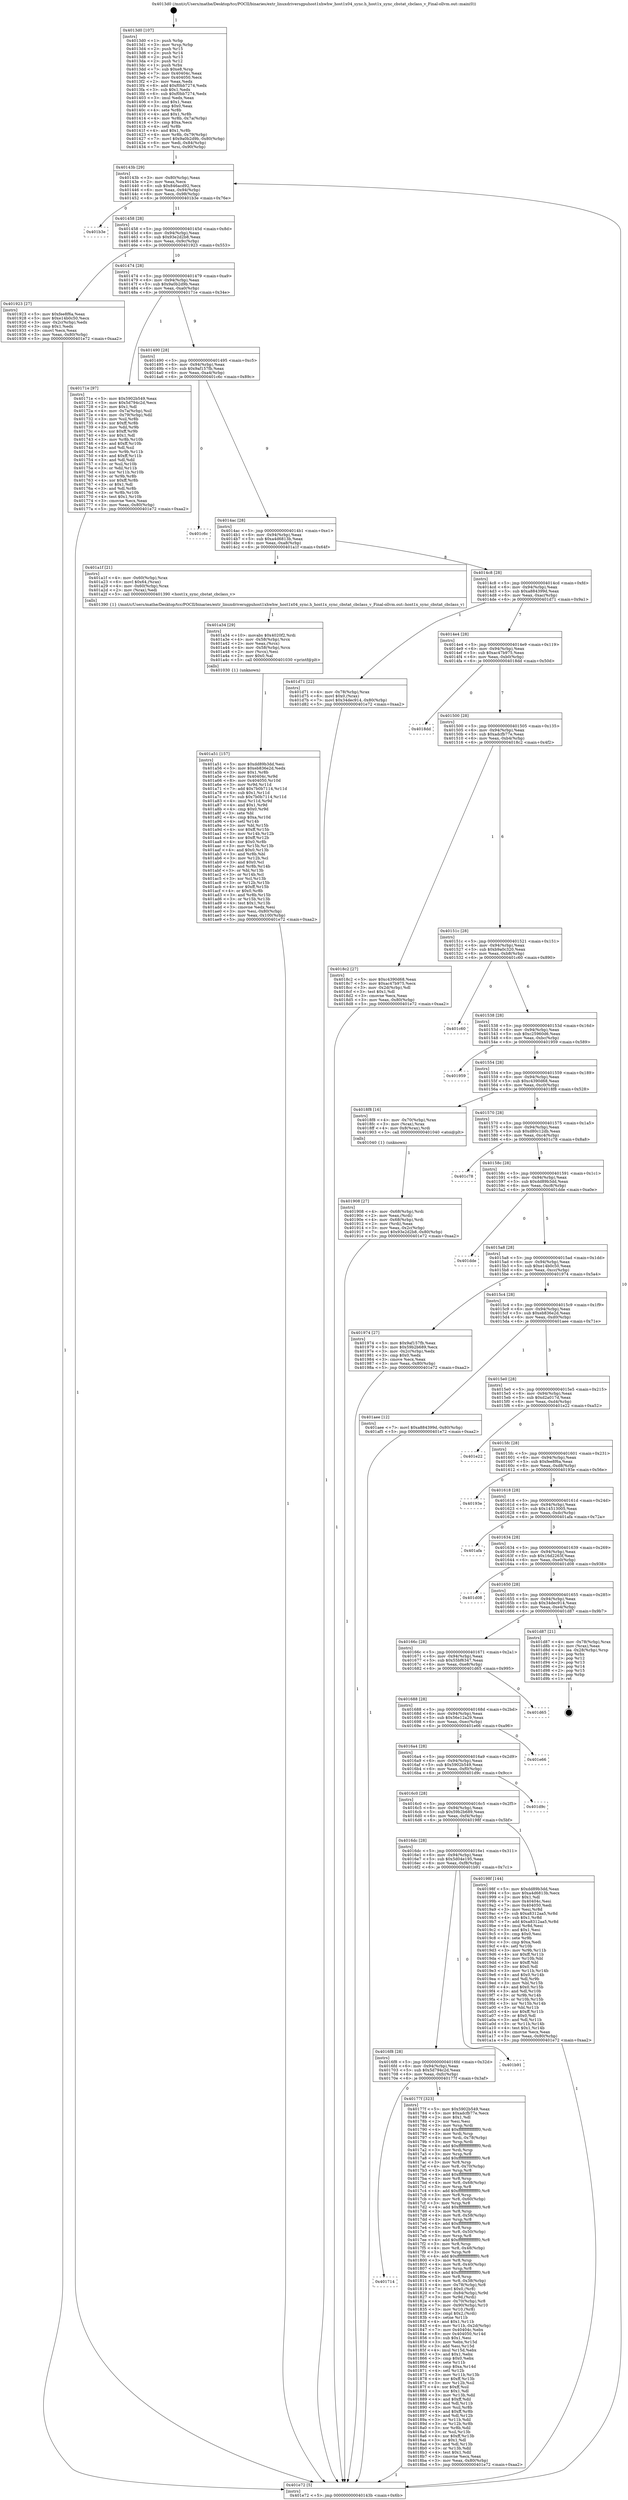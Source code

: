 digraph "0x4013d0" {
  label = "0x4013d0 (/mnt/c/Users/mathe/Desktop/tcc/POCII/binaries/extr_linuxdriversgpuhost1xhwhw_host1x04_sync.h_host1x_sync_cbstat_cbclass_v_Final-ollvm.out::main(0))"
  labelloc = "t"
  node[shape=record]

  Entry [label="",width=0.3,height=0.3,shape=circle,fillcolor=black,style=filled]
  "0x40143b" [label="{
     0x40143b [29]\l
     | [instrs]\l
     &nbsp;&nbsp;0x40143b \<+3\>: mov -0x80(%rbp),%eax\l
     &nbsp;&nbsp;0x40143e \<+2\>: mov %eax,%ecx\l
     &nbsp;&nbsp;0x401440 \<+6\>: sub $0x846acd92,%ecx\l
     &nbsp;&nbsp;0x401446 \<+6\>: mov %eax,-0x94(%rbp)\l
     &nbsp;&nbsp;0x40144c \<+6\>: mov %ecx,-0x98(%rbp)\l
     &nbsp;&nbsp;0x401452 \<+6\>: je 0000000000401b3e \<main+0x76e\>\l
  }"]
  "0x401b3e" [label="{
     0x401b3e\l
  }", style=dashed]
  "0x401458" [label="{
     0x401458 [28]\l
     | [instrs]\l
     &nbsp;&nbsp;0x401458 \<+5\>: jmp 000000000040145d \<main+0x8d\>\l
     &nbsp;&nbsp;0x40145d \<+6\>: mov -0x94(%rbp),%eax\l
     &nbsp;&nbsp;0x401463 \<+5\>: sub $0x93e2d2b8,%eax\l
     &nbsp;&nbsp;0x401468 \<+6\>: mov %eax,-0x9c(%rbp)\l
     &nbsp;&nbsp;0x40146e \<+6\>: je 0000000000401923 \<main+0x553\>\l
  }"]
  Exit [label="",width=0.3,height=0.3,shape=circle,fillcolor=black,style=filled,peripheries=2]
  "0x401923" [label="{
     0x401923 [27]\l
     | [instrs]\l
     &nbsp;&nbsp;0x401923 \<+5\>: mov $0xfee8f6a,%eax\l
     &nbsp;&nbsp;0x401928 \<+5\>: mov $0xe14b0c50,%ecx\l
     &nbsp;&nbsp;0x40192d \<+3\>: mov -0x2c(%rbp),%edx\l
     &nbsp;&nbsp;0x401930 \<+3\>: cmp $0x1,%edx\l
     &nbsp;&nbsp;0x401933 \<+3\>: cmovl %ecx,%eax\l
     &nbsp;&nbsp;0x401936 \<+3\>: mov %eax,-0x80(%rbp)\l
     &nbsp;&nbsp;0x401939 \<+5\>: jmp 0000000000401e72 \<main+0xaa2\>\l
  }"]
  "0x401474" [label="{
     0x401474 [28]\l
     | [instrs]\l
     &nbsp;&nbsp;0x401474 \<+5\>: jmp 0000000000401479 \<main+0xa9\>\l
     &nbsp;&nbsp;0x401479 \<+6\>: mov -0x94(%rbp),%eax\l
     &nbsp;&nbsp;0x40147f \<+5\>: sub $0x9a0b2d9b,%eax\l
     &nbsp;&nbsp;0x401484 \<+6\>: mov %eax,-0xa0(%rbp)\l
     &nbsp;&nbsp;0x40148a \<+6\>: je 000000000040171e \<main+0x34e\>\l
  }"]
  "0x401a51" [label="{
     0x401a51 [157]\l
     | [instrs]\l
     &nbsp;&nbsp;0x401a51 \<+5\>: mov $0xdd89b3dd,%esi\l
     &nbsp;&nbsp;0x401a56 \<+5\>: mov $0xeb836e2d,%edx\l
     &nbsp;&nbsp;0x401a5b \<+3\>: mov $0x1,%r8b\l
     &nbsp;&nbsp;0x401a5e \<+8\>: mov 0x40404c,%r9d\l
     &nbsp;&nbsp;0x401a66 \<+8\>: mov 0x404050,%r10d\l
     &nbsp;&nbsp;0x401a6e \<+3\>: mov %r9d,%r11d\l
     &nbsp;&nbsp;0x401a71 \<+7\>: add $0x7b0b7114,%r11d\l
     &nbsp;&nbsp;0x401a78 \<+4\>: sub $0x1,%r11d\l
     &nbsp;&nbsp;0x401a7c \<+7\>: sub $0x7b0b7114,%r11d\l
     &nbsp;&nbsp;0x401a83 \<+4\>: imul %r11d,%r9d\l
     &nbsp;&nbsp;0x401a87 \<+4\>: and $0x1,%r9d\l
     &nbsp;&nbsp;0x401a8b \<+4\>: cmp $0x0,%r9d\l
     &nbsp;&nbsp;0x401a8f \<+3\>: sete %bl\l
     &nbsp;&nbsp;0x401a92 \<+4\>: cmp $0xa,%r10d\l
     &nbsp;&nbsp;0x401a96 \<+4\>: setl %r14b\l
     &nbsp;&nbsp;0x401a9a \<+3\>: mov %bl,%r15b\l
     &nbsp;&nbsp;0x401a9d \<+4\>: xor $0xff,%r15b\l
     &nbsp;&nbsp;0x401aa1 \<+3\>: mov %r14b,%r12b\l
     &nbsp;&nbsp;0x401aa4 \<+4\>: xor $0xff,%r12b\l
     &nbsp;&nbsp;0x401aa8 \<+4\>: xor $0x0,%r8b\l
     &nbsp;&nbsp;0x401aac \<+3\>: mov %r15b,%r13b\l
     &nbsp;&nbsp;0x401aaf \<+4\>: and $0x0,%r13b\l
     &nbsp;&nbsp;0x401ab3 \<+3\>: and %r8b,%bl\l
     &nbsp;&nbsp;0x401ab6 \<+3\>: mov %r12b,%cl\l
     &nbsp;&nbsp;0x401ab9 \<+3\>: and $0x0,%cl\l
     &nbsp;&nbsp;0x401abc \<+3\>: and %r8b,%r14b\l
     &nbsp;&nbsp;0x401abf \<+3\>: or %bl,%r13b\l
     &nbsp;&nbsp;0x401ac2 \<+3\>: or %r14b,%cl\l
     &nbsp;&nbsp;0x401ac5 \<+3\>: xor %cl,%r13b\l
     &nbsp;&nbsp;0x401ac8 \<+3\>: or %r12b,%r15b\l
     &nbsp;&nbsp;0x401acb \<+4\>: xor $0xff,%r15b\l
     &nbsp;&nbsp;0x401acf \<+4\>: or $0x0,%r8b\l
     &nbsp;&nbsp;0x401ad3 \<+3\>: and %r8b,%r15b\l
     &nbsp;&nbsp;0x401ad6 \<+3\>: or %r15b,%r13b\l
     &nbsp;&nbsp;0x401ad9 \<+4\>: test $0x1,%r13b\l
     &nbsp;&nbsp;0x401add \<+3\>: cmovne %edx,%esi\l
     &nbsp;&nbsp;0x401ae0 \<+3\>: mov %esi,-0x80(%rbp)\l
     &nbsp;&nbsp;0x401ae3 \<+6\>: mov %eax,-0x100(%rbp)\l
     &nbsp;&nbsp;0x401ae9 \<+5\>: jmp 0000000000401e72 \<main+0xaa2\>\l
  }"]
  "0x40171e" [label="{
     0x40171e [97]\l
     | [instrs]\l
     &nbsp;&nbsp;0x40171e \<+5\>: mov $0x5902b549,%eax\l
     &nbsp;&nbsp;0x401723 \<+5\>: mov $0x5d794c2d,%ecx\l
     &nbsp;&nbsp;0x401728 \<+2\>: mov $0x1,%dl\l
     &nbsp;&nbsp;0x40172a \<+4\>: mov -0x7a(%rbp),%sil\l
     &nbsp;&nbsp;0x40172e \<+4\>: mov -0x79(%rbp),%dil\l
     &nbsp;&nbsp;0x401732 \<+3\>: mov %sil,%r8b\l
     &nbsp;&nbsp;0x401735 \<+4\>: xor $0xff,%r8b\l
     &nbsp;&nbsp;0x401739 \<+3\>: mov %dil,%r9b\l
     &nbsp;&nbsp;0x40173c \<+4\>: xor $0xff,%r9b\l
     &nbsp;&nbsp;0x401740 \<+3\>: xor $0x1,%dl\l
     &nbsp;&nbsp;0x401743 \<+3\>: mov %r8b,%r10b\l
     &nbsp;&nbsp;0x401746 \<+4\>: and $0xff,%r10b\l
     &nbsp;&nbsp;0x40174a \<+3\>: and %dl,%sil\l
     &nbsp;&nbsp;0x40174d \<+3\>: mov %r9b,%r11b\l
     &nbsp;&nbsp;0x401750 \<+4\>: and $0xff,%r11b\l
     &nbsp;&nbsp;0x401754 \<+3\>: and %dl,%dil\l
     &nbsp;&nbsp;0x401757 \<+3\>: or %sil,%r10b\l
     &nbsp;&nbsp;0x40175a \<+3\>: or %dil,%r11b\l
     &nbsp;&nbsp;0x40175d \<+3\>: xor %r11b,%r10b\l
     &nbsp;&nbsp;0x401760 \<+3\>: or %r9b,%r8b\l
     &nbsp;&nbsp;0x401763 \<+4\>: xor $0xff,%r8b\l
     &nbsp;&nbsp;0x401767 \<+3\>: or $0x1,%dl\l
     &nbsp;&nbsp;0x40176a \<+3\>: and %dl,%r8b\l
     &nbsp;&nbsp;0x40176d \<+3\>: or %r8b,%r10b\l
     &nbsp;&nbsp;0x401770 \<+4\>: test $0x1,%r10b\l
     &nbsp;&nbsp;0x401774 \<+3\>: cmovne %ecx,%eax\l
     &nbsp;&nbsp;0x401777 \<+3\>: mov %eax,-0x80(%rbp)\l
     &nbsp;&nbsp;0x40177a \<+5\>: jmp 0000000000401e72 \<main+0xaa2\>\l
  }"]
  "0x401490" [label="{
     0x401490 [28]\l
     | [instrs]\l
     &nbsp;&nbsp;0x401490 \<+5\>: jmp 0000000000401495 \<main+0xc5\>\l
     &nbsp;&nbsp;0x401495 \<+6\>: mov -0x94(%rbp),%eax\l
     &nbsp;&nbsp;0x40149b \<+5\>: sub $0x9af157fb,%eax\l
     &nbsp;&nbsp;0x4014a0 \<+6\>: mov %eax,-0xa4(%rbp)\l
     &nbsp;&nbsp;0x4014a6 \<+6\>: je 0000000000401c6c \<main+0x89c\>\l
  }"]
  "0x401e72" [label="{
     0x401e72 [5]\l
     | [instrs]\l
     &nbsp;&nbsp;0x401e72 \<+5\>: jmp 000000000040143b \<main+0x6b\>\l
  }"]
  "0x4013d0" [label="{
     0x4013d0 [107]\l
     | [instrs]\l
     &nbsp;&nbsp;0x4013d0 \<+1\>: push %rbp\l
     &nbsp;&nbsp;0x4013d1 \<+3\>: mov %rsp,%rbp\l
     &nbsp;&nbsp;0x4013d4 \<+2\>: push %r15\l
     &nbsp;&nbsp;0x4013d6 \<+2\>: push %r14\l
     &nbsp;&nbsp;0x4013d8 \<+2\>: push %r13\l
     &nbsp;&nbsp;0x4013da \<+2\>: push %r12\l
     &nbsp;&nbsp;0x4013dc \<+1\>: push %rbx\l
     &nbsp;&nbsp;0x4013dd \<+7\>: sub $0xe8,%rsp\l
     &nbsp;&nbsp;0x4013e4 \<+7\>: mov 0x40404c,%eax\l
     &nbsp;&nbsp;0x4013eb \<+7\>: mov 0x404050,%ecx\l
     &nbsp;&nbsp;0x4013f2 \<+2\>: mov %eax,%edx\l
     &nbsp;&nbsp;0x4013f4 \<+6\>: add $0xf0bb7274,%edx\l
     &nbsp;&nbsp;0x4013fa \<+3\>: sub $0x1,%edx\l
     &nbsp;&nbsp;0x4013fd \<+6\>: sub $0xf0bb7274,%edx\l
     &nbsp;&nbsp;0x401403 \<+3\>: imul %edx,%eax\l
     &nbsp;&nbsp;0x401406 \<+3\>: and $0x1,%eax\l
     &nbsp;&nbsp;0x401409 \<+3\>: cmp $0x0,%eax\l
     &nbsp;&nbsp;0x40140c \<+4\>: sete %r8b\l
     &nbsp;&nbsp;0x401410 \<+4\>: and $0x1,%r8b\l
     &nbsp;&nbsp;0x401414 \<+4\>: mov %r8b,-0x7a(%rbp)\l
     &nbsp;&nbsp;0x401418 \<+3\>: cmp $0xa,%ecx\l
     &nbsp;&nbsp;0x40141b \<+4\>: setl %r8b\l
     &nbsp;&nbsp;0x40141f \<+4\>: and $0x1,%r8b\l
     &nbsp;&nbsp;0x401423 \<+4\>: mov %r8b,-0x79(%rbp)\l
     &nbsp;&nbsp;0x401427 \<+7\>: movl $0x9a0b2d9b,-0x80(%rbp)\l
     &nbsp;&nbsp;0x40142e \<+6\>: mov %edi,-0x84(%rbp)\l
     &nbsp;&nbsp;0x401434 \<+7\>: mov %rsi,-0x90(%rbp)\l
  }"]
  "0x401a34" [label="{
     0x401a34 [29]\l
     | [instrs]\l
     &nbsp;&nbsp;0x401a34 \<+10\>: movabs $0x4020f2,%rdi\l
     &nbsp;&nbsp;0x401a3e \<+4\>: mov -0x58(%rbp),%rcx\l
     &nbsp;&nbsp;0x401a42 \<+2\>: mov %eax,(%rcx)\l
     &nbsp;&nbsp;0x401a44 \<+4\>: mov -0x58(%rbp),%rcx\l
     &nbsp;&nbsp;0x401a48 \<+2\>: mov (%rcx),%esi\l
     &nbsp;&nbsp;0x401a4a \<+2\>: mov $0x0,%al\l
     &nbsp;&nbsp;0x401a4c \<+5\>: call 0000000000401030 \<printf@plt\>\l
     | [calls]\l
     &nbsp;&nbsp;0x401030 \{1\} (unknown)\l
  }"]
  "0x401c6c" [label="{
     0x401c6c\l
  }", style=dashed]
  "0x4014ac" [label="{
     0x4014ac [28]\l
     | [instrs]\l
     &nbsp;&nbsp;0x4014ac \<+5\>: jmp 00000000004014b1 \<main+0xe1\>\l
     &nbsp;&nbsp;0x4014b1 \<+6\>: mov -0x94(%rbp),%eax\l
     &nbsp;&nbsp;0x4014b7 \<+5\>: sub $0xa4d6813b,%eax\l
     &nbsp;&nbsp;0x4014bc \<+6\>: mov %eax,-0xa8(%rbp)\l
     &nbsp;&nbsp;0x4014c2 \<+6\>: je 0000000000401a1f \<main+0x64f\>\l
  }"]
  "0x401908" [label="{
     0x401908 [27]\l
     | [instrs]\l
     &nbsp;&nbsp;0x401908 \<+4\>: mov -0x68(%rbp),%rdi\l
     &nbsp;&nbsp;0x40190c \<+2\>: mov %eax,(%rdi)\l
     &nbsp;&nbsp;0x40190e \<+4\>: mov -0x68(%rbp),%rdi\l
     &nbsp;&nbsp;0x401912 \<+2\>: mov (%rdi),%eax\l
     &nbsp;&nbsp;0x401914 \<+3\>: mov %eax,-0x2c(%rbp)\l
     &nbsp;&nbsp;0x401917 \<+7\>: movl $0x93e2d2b8,-0x80(%rbp)\l
     &nbsp;&nbsp;0x40191e \<+5\>: jmp 0000000000401e72 \<main+0xaa2\>\l
  }"]
  "0x401a1f" [label="{
     0x401a1f [21]\l
     | [instrs]\l
     &nbsp;&nbsp;0x401a1f \<+4\>: mov -0x60(%rbp),%rax\l
     &nbsp;&nbsp;0x401a23 \<+6\>: movl $0x64,(%rax)\l
     &nbsp;&nbsp;0x401a29 \<+4\>: mov -0x60(%rbp),%rax\l
     &nbsp;&nbsp;0x401a2d \<+2\>: mov (%rax),%edi\l
     &nbsp;&nbsp;0x401a2f \<+5\>: call 0000000000401390 \<host1x_sync_cbstat_cbclass_v\>\l
     | [calls]\l
     &nbsp;&nbsp;0x401390 \{1\} (/mnt/c/Users/mathe/Desktop/tcc/POCII/binaries/extr_linuxdriversgpuhost1xhwhw_host1x04_sync.h_host1x_sync_cbstat_cbclass_v_Final-ollvm.out::host1x_sync_cbstat_cbclass_v)\l
  }"]
  "0x4014c8" [label="{
     0x4014c8 [28]\l
     | [instrs]\l
     &nbsp;&nbsp;0x4014c8 \<+5\>: jmp 00000000004014cd \<main+0xfd\>\l
     &nbsp;&nbsp;0x4014cd \<+6\>: mov -0x94(%rbp),%eax\l
     &nbsp;&nbsp;0x4014d3 \<+5\>: sub $0xa884399d,%eax\l
     &nbsp;&nbsp;0x4014d8 \<+6\>: mov %eax,-0xac(%rbp)\l
     &nbsp;&nbsp;0x4014de \<+6\>: je 0000000000401d71 \<main+0x9a1\>\l
  }"]
  "0x401714" [label="{
     0x401714\l
  }", style=dashed]
  "0x401d71" [label="{
     0x401d71 [22]\l
     | [instrs]\l
     &nbsp;&nbsp;0x401d71 \<+4\>: mov -0x78(%rbp),%rax\l
     &nbsp;&nbsp;0x401d75 \<+6\>: movl $0x0,(%rax)\l
     &nbsp;&nbsp;0x401d7b \<+7\>: movl $0x34dec914,-0x80(%rbp)\l
     &nbsp;&nbsp;0x401d82 \<+5\>: jmp 0000000000401e72 \<main+0xaa2\>\l
  }"]
  "0x4014e4" [label="{
     0x4014e4 [28]\l
     | [instrs]\l
     &nbsp;&nbsp;0x4014e4 \<+5\>: jmp 00000000004014e9 \<main+0x119\>\l
     &nbsp;&nbsp;0x4014e9 \<+6\>: mov -0x94(%rbp),%eax\l
     &nbsp;&nbsp;0x4014ef \<+5\>: sub $0xac47b975,%eax\l
     &nbsp;&nbsp;0x4014f4 \<+6\>: mov %eax,-0xb0(%rbp)\l
     &nbsp;&nbsp;0x4014fa \<+6\>: je 00000000004018dd \<main+0x50d\>\l
  }"]
  "0x40177f" [label="{
     0x40177f [323]\l
     | [instrs]\l
     &nbsp;&nbsp;0x40177f \<+5\>: mov $0x5902b549,%eax\l
     &nbsp;&nbsp;0x401784 \<+5\>: mov $0xadcfb77e,%ecx\l
     &nbsp;&nbsp;0x401789 \<+2\>: mov $0x1,%dl\l
     &nbsp;&nbsp;0x40178b \<+2\>: xor %esi,%esi\l
     &nbsp;&nbsp;0x40178d \<+3\>: mov %rsp,%rdi\l
     &nbsp;&nbsp;0x401790 \<+4\>: add $0xfffffffffffffff0,%rdi\l
     &nbsp;&nbsp;0x401794 \<+3\>: mov %rdi,%rsp\l
     &nbsp;&nbsp;0x401797 \<+4\>: mov %rdi,-0x78(%rbp)\l
     &nbsp;&nbsp;0x40179b \<+3\>: mov %rsp,%rdi\l
     &nbsp;&nbsp;0x40179e \<+4\>: add $0xfffffffffffffff0,%rdi\l
     &nbsp;&nbsp;0x4017a2 \<+3\>: mov %rdi,%rsp\l
     &nbsp;&nbsp;0x4017a5 \<+3\>: mov %rsp,%r8\l
     &nbsp;&nbsp;0x4017a8 \<+4\>: add $0xfffffffffffffff0,%r8\l
     &nbsp;&nbsp;0x4017ac \<+3\>: mov %r8,%rsp\l
     &nbsp;&nbsp;0x4017af \<+4\>: mov %r8,-0x70(%rbp)\l
     &nbsp;&nbsp;0x4017b3 \<+3\>: mov %rsp,%r8\l
     &nbsp;&nbsp;0x4017b6 \<+4\>: add $0xfffffffffffffff0,%r8\l
     &nbsp;&nbsp;0x4017ba \<+3\>: mov %r8,%rsp\l
     &nbsp;&nbsp;0x4017bd \<+4\>: mov %r8,-0x68(%rbp)\l
     &nbsp;&nbsp;0x4017c1 \<+3\>: mov %rsp,%r8\l
     &nbsp;&nbsp;0x4017c4 \<+4\>: add $0xfffffffffffffff0,%r8\l
     &nbsp;&nbsp;0x4017c8 \<+3\>: mov %r8,%rsp\l
     &nbsp;&nbsp;0x4017cb \<+4\>: mov %r8,-0x60(%rbp)\l
     &nbsp;&nbsp;0x4017cf \<+3\>: mov %rsp,%r8\l
     &nbsp;&nbsp;0x4017d2 \<+4\>: add $0xfffffffffffffff0,%r8\l
     &nbsp;&nbsp;0x4017d6 \<+3\>: mov %r8,%rsp\l
     &nbsp;&nbsp;0x4017d9 \<+4\>: mov %r8,-0x58(%rbp)\l
     &nbsp;&nbsp;0x4017dd \<+3\>: mov %rsp,%r8\l
     &nbsp;&nbsp;0x4017e0 \<+4\>: add $0xfffffffffffffff0,%r8\l
     &nbsp;&nbsp;0x4017e4 \<+3\>: mov %r8,%rsp\l
     &nbsp;&nbsp;0x4017e7 \<+4\>: mov %r8,-0x50(%rbp)\l
     &nbsp;&nbsp;0x4017eb \<+3\>: mov %rsp,%r8\l
     &nbsp;&nbsp;0x4017ee \<+4\>: add $0xfffffffffffffff0,%r8\l
     &nbsp;&nbsp;0x4017f2 \<+3\>: mov %r8,%rsp\l
     &nbsp;&nbsp;0x4017f5 \<+4\>: mov %r8,-0x48(%rbp)\l
     &nbsp;&nbsp;0x4017f9 \<+3\>: mov %rsp,%r8\l
     &nbsp;&nbsp;0x4017fc \<+4\>: add $0xfffffffffffffff0,%r8\l
     &nbsp;&nbsp;0x401800 \<+3\>: mov %r8,%rsp\l
     &nbsp;&nbsp;0x401803 \<+4\>: mov %r8,-0x40(%rbp)\l
     &nbsp;&nbsp;0x401807 \<+3\>: mov %rsp,%r8\l
     &nbsp;&nbsp;0x40180a \<+4\>: add $0xfffffffffffffff0,%r8\l
     &nbsp;&nbsp;0x40180e \<+3\>: mov %r8,%rsp\l
     &nbsp;&nbsp;0x401811 \<+4\>: mov %r8,-0x38(%rbp)\l
     &nbsp;&nbsp;0x401815 \<+4\>: mov -0x78(%rbp),%r8\l
     &nbsp;&nbsp;0x401819 \<+7\>: movl $0x0,(%r8)\l
     &nbsp;&nbsp;0x401820 \<+7\>: mov -0x84(%rbp),%r9d\l
     &nbsp;&nbsp;0x401827 \<+3\>: mov %r9d,(%rdi)\l
     &nbsp;&nbsp;0x40182a \<+4\>: mov -0x70(%rbp),%r8\l
     &nbsp;&nbsp;0x40182e \<+7\>: mov -0x90(%rbp),%r10\l
     &nbsp;&nbsp;0x401835 \<+3\>: mov %r10,(%r8)\l
     &nbsp;&nbsp;0x401838 \<+3\>: cmpl $0x2,(%rdi)\l
     &nbsp;&nbsp;0x40183b \<+4\>: setne %r11b\l
     &nbsp;&nbsp;0x40183f \<+4\>: and $0x1,%r11b\l
     &nbsp;&nbsp;0x401843 \<+4\>: mov %r11b,-0x2d(%rbp)\l
     &nbsp;&nbsp;0x401847 \<+7\>: mov 0x40404c,%ebx\l
     &nbsp;&nbsp;0x40184e \<+8\>: mov 0x404050,%r14d\l
     &nbsp;&nbsp;0x401856 \<+3\>: sub $0x1,%esi\l
     &nbsp;&nbsp;0x401859 \<+3\>: mov %ebx,%r15d\l
     &nbsp;&nbsp;0x40185c \<+3\>: add %esi,%r15d\l
     &nbsp;&nbsp;0x40185f \<+4\>: imul %r15d,%ebx\l
     &nbsp;&nbsp;0x401863 \<+3\>: and $0x1,%ebx\l
     &nbsp;&nbsp;0x401866 \<+3\>: cmp $0x0,%ebx\l
     &nbsp;&nbsp;0x401869 \<+4\>: sete %r11b\l
     &nbsp;&nbsp;0x40186d \<+4\>: cmp $0xa,%r14d\l
     &nbsp;&nbsp;0x401871 \<+4\>: setl %r12b\l
     &nbsp;&nbsp;0x401875 \<+3\>: mov %r11b,%r13b\l
     &nbsp;&nbsp;0x401878 \<+4\>: xor $0xff,%r13b\l
     &nbsp;&nbsp;0x40187c \<+3\>: mov %r12b,%sil\l
     &nbsp;&nbsp;0x40187f \<+4\>: xor $0xff,%sil\l
     &nbsp;&nbsp;0x401883 \<+3\>: xor $0x1,%dl\l
     &nbsp;&nbsp;0x401886 \<+3\>: mov %r13b,%dil\l
     &nbsp;&nbsp;0x401889 \<+4\>: and $0xff,%dil\l
     &nbsp;&nbsp;0x40188d \<+3\>: and %dl,%r11b\l
     &nbsp;&nbsp;0x401890 \<+3\>: mov %sil,%r8b\l
     &nbsp;&nbsp;0x401893 \<+4\>: and $0xff,%r8b\l
     &nbsp;&nbsp;0x401897 \<+3\>: and %dl,%r12b\l
     &nbsp;&nbsp;0x40189a \<+3\>: or %r11b,%dil\l
     &nbsp;&nbsp;0x40189d \<+3\>: or %r12b,%r8b\l
     &nbsp;&nbsp;0x4018a0 \<+3\>: xor %r8b,%dil\l
     &nbsp;&nbsp;0x4018a3 \<+3\>: or %sil,%r13b\l
     &nbsp;&nbsp;0x4018a6 \<+4\>: xor $0xff,%r13b\l
     &nbsp;&nbsp;0x4018aa \<+3\>: or $0x1,%dl\l
     &nbsp;&nbsp;0x4018ad \<+3\>: and %dl,%r13b\l
     &nbsp;&nbsp;0x4018b0 \<+3\>: or %r13b,%dil\l
     &nbsp;&nbsp;0x4018b3 \<+4\>: test $0x1,%dil\l
     &nbsp;&nbsp;0x4018b7 \<+3\>: cmovne %ecx,%eax\l
     &nbsp;&nbsp;0x4018ba \<+3\>: mov %eax,-0x80(%rbp)\l
     &nbsp;&nbsp;0x4018bd \<+5\>: jmp 0000000000401e72 \<main+0xaa2\>\l
  }"]
  "0x4018dd" [label="{
     0x4018dd\l
  }", style=dashed]
  "0x401500" [label="{
     0x401500 [28]\l
     | [instrs]\l
     &nbsp;&nbsp;0x401500 \<+5\>: jmp 0000000000401505 \<main+0x135\>\l
     &nbsp;&nbsp;0x401505 \<+6\>: mov -0x94(%rbp),%eax\l
     &nbsp;&nbsp;0x40150b \<+5\>: sub $0xadcfb77e,%eax\l
     &nbsp;&nbsp;0x401510 \<+6\>: mov %eax,-0xb4(%rbp)\l
     &nbsp;&nbsp;0x401516 \<+6\>: je 00000000004018c2 \<main+0x4f2\>\l
  }"]
  "0x4016f8" [label="{
     0x4016f8 [28]\l
     | [instrs]\l
     &nbsp;&nbsp;0x4016f8 \<+5\>: jmp 00000000004016fd \<main+0x32d\>\l
     &nbsp;&nbsp;0x4016fd \<+6\>: mov -0x94(%rbp),%eax\l
     &nbsp;&nbsp;0x401703 \<+5\>: sub $0x5d794c2d,%eax\l
     &nbsp;&nbsp;0x401708 \<+6\>: mov %eax,-0xfc(%rbp)\l
     &nbsp;&nbsp;0x40170e \<+6\>: je 000000000040177f \<main+0x3af\>\l
  }"]
  "0x4018c2" [label="{
     0x4018c2 [27]\l
     | [instrs]\l
     &nbsp;&nbsp;0x4018c2 \<+5\>: mov $0xc4390d68,%eax\l
     &nbsp;&nbsp;0x4018c7 \<+5\>: mov $0xac47b975,%ecx\l
     &nbsp;&nbsp;0x4018cc \<+3\>: mov -0x2d(%rbp),%dl\l
     &nbsp;&nbsp;0x4018cf \<+3\>: test $0x1,%dl\l
     &nbsp;&nbsp;0x4018d2 \<+3\>: cmovne %ecx,%eax\l
     &nbsp;&nbsp;0x4018d5 \<+3\>: mov %eax,-0x80(%rbp)\l
     &nbsp;&nbsp;0x4018d8 \<+5\>: jmp 0000000000401e72 \<main+0xaa2\>\l
  }"]
  "0x40151c" [label="{
     0x40151c [28]\l
     | [instrs]\l
     &nbsp;&nbsp;0x40151c \<+5\>: jmp 0000000000401521 \<main+0x151\>\l
     &nbsp;&nbsp;0x401521 \<+6\>: mov -0x94(%rbp),%eax\l
     &nbsp;&nbsp;0x401527 \<+5\>: sub $0xb9a0c320,%eax\l
     &nbsp;&nbsp;0x40152c \<+6\>: mov %eax,-0xb8(%rbp)\l
     &nbsp;&nbsp;0x401532 \<+6\>: je 0000000000401c60 \<main+0x890\>\l
  }"]
  "0x401b91" [label="{
     0x401b91\l
  }", style=dashed]
  "0x401c60" [label="{
     0x401c60\l
  }", style=dashed]
  "0x401538" [label="{
     0x401538 [28]\l
     | [instrs]\l
     &nbsp;&nbsp;0x401538 \<+5\>: jmp 000000000040153d \<main+0x16d\>\l
     &nbsp;&nbsp;0x40153d \<+6\>: mov -0x94(%rbp),%eax\l
     &nbsp;&nbsp;0x401543 \<+5\>: sub $0xc25960d6,%eax\l
     &nbsp;&nbsp;0x401548 \<+6\>: mov %eax,-0xbc(%rbp)\l
     &nbsp;&nbsp;0x40154e \<+6\>: je 0000000000401959 \<main+0x589\>\l
  }"]
  "0x4016dc" [label="{
     0x4016dc [28]\l
     | [instrs]\l
     &nbsp;&nbsp;0x4016dc \<+5\>: jmp 00000000004016e1 \<main+0x311\>\l
     &nbsp;&nbsp;0x4016e1 \<+6\>: mov -0x94(%rbp),%eax\l
     &nbsp;&nbsp;0x4016e7 \<+5\>: sub $0x5d04e195,%eax\l
     &nbsp;&nbsp;0x4016ec \<+6\>: mov %eax,-0xf8(%rbp)\l
     &nbsp;&nbsp;0x4016f2 \<+6\>: je 0000000000401b91 \<main+0x7c1\>\l
  }"]
  "0x401959" [label="{
     0x401959\l
  }", style=dashed]
  "0x401554" [label="{
     0x401554 [28]\l
     | [instrs]\l
     &nbsp;&nbsp;0x401554 \<+5\>: jmp 0000000000401559 \<main+0x189\>\l
     &nbsp;&nbsp;0x401559 \<+6\>: mov -0x94(%rbp),%eax\l
     &nbsp;&nbsp;0x40155f \<+5\>: sub $0xc4390d68,%eax\l
     &nbsp;&nbsp;0x401564 \<+6\>: mov %eax,-0xc0(%rbp)\l
     &nbsp;&nbsp;0x40156a \<+6\>: je 00000000004018f8 \<main+0x528\>\l
  }"]
  "0x40198f" [label="{
     0x40198f [144]\l
     | [instrs]\l
     &nbsp;&nbsp;0x40198f \<+5\>: mov $0xdd89b3dd,%eax\l
     &nbsp;&nbsp;0x401994 \<+5\>: mov $0xa4d6813b,%ecx\l
     &nbsp;&nbsp;0x401999 \<+2\>: mov $0x1,%dl\l
     &nbsp;&nbsp;0x40199b \<+7\>: mov 0x40404c,%esi\l
     &nbsp;&nbsp;0x4019a2 \<+7\>: mov 0x404050,%edi\l
     &nbsp;&nbsp;0x4019a9 \<+3\>: mov %esi,%r8d\l
     &nbsp;&nbsp;0x4019ac \<+7\>: sub $0xa8312aa5,%r8d\l
     &nbsp;&nbsp;0x4019b3 \<+4\>: sub $0x1,%r8d\l
     &nbsp;&nbsp;0x4019b7 \<+7\>: add $0xa8312aa5,%r8d\l
     &nbsp;&nbsp;0x4019be \<+4\>: imul %r8d,%esi\l
     &nbsp;&nbsp;0x4019c2 \<+3\>: and $0x1,%esi\l
     &nbsp;&nbsp;0x4019c5 \<+3\>: cmp $0x0,%esi\l
     &nbsp;&nbsp;0x4019c8 \<+4\>: sete %r9b\l
     &nbsp;&nbsp;0x4019cc \<+3\>: cmp $0xa,%edi\l
     &nbsp;&nbsp;0x4019cf \<+4\>: setl %r10b\l
     &nbsp;&nbsp;0x4019d3 \<+3\>: mov %r9b,%r11b\l
     &nbsp;&nbsp;0x4019d6 \<+4\>: xor $0xff,%r11b\l
     &nbsp;&nbsp;0x4019da \<+3\>: mov %r10b,%bl\l
     &nbsp;&nbsp;0x4019dd \<+3\>: xor $0xff,%bl\l
     &nbsp;&nbsp;0x4019e0 \<+3\>: xor $0x0,%dl\l
     &nbsp;&nbsp;0x4019e3 \<+3\>: mov %r11b,%r14b\l
     &nbsp;&nbsp;0x4019e6 \<+4\>: and $0x0,%r14b\l
     &nbsp;&nbsp;0x4019ea \<+3\>: and %dl,%r9b\l
     &nbsp;&nbsp;0x4019ed \<+3\>: mov %bl,%r15b\l
     &nbsp;&nbsp;0x4019f0 \<+4\>: and $0x0,%r15b\l
     &nbsp;&nbsp;0x4019f4 \<+3\>: and %dl,%r10b\l
     &nbsp;&nbsp;0x4019f7 \<+3\>: or %r9b,%r14b\l
     &nbsp;&nbsp;0x4019fa \<+3\>: or %r10b,%r15b\l
     &nbsp;&nbsp;0x4019fd \<+3\>: xor %r15b,%r14b\l
     &nbsp;&nbsp;0x401a00 \<+3\>: or %bl,%r11b\l
     &nbsp;&nbsp;0x401a03 \<+4\>: xor $0xff,%r11b\l
     &nbsp;&nbsp;0x401a07 \<+3\>: or $0x0,%dl\l
     &nbsp;&nbsp;0x401a0a \<+3\>: and %dl,%r11b\l
     &nbsp;&nbsp;0x401a0d \<+3\>: or %r11b,%r14b\l
     &nbsp;&nbsp;0x401a10 \<+4\>: test $0x1,%r14b\l
     &nbsp;&nbsp;0x401a14 \<+3\>: cmovne %ecx,%eax\l
     &nbsp;&nbsp;0x401a17 \<+3\>: mov %eax,-0x80(%rbp)\l
     &nbsp;&nbsp;0x401a1a \<+5\>: jmp 0000000000401e72 \<main+0xaa2\>\l
  }"]
  "0x4018f8" [label="{
     0x4018f8 [16]\l
     | [instrs]\l
     &nbsp;&nbsp;0x4018f8 \<+4\>: mov -0x70(%rbp),%rax\l
     &nbsp;&nbsp;0x4018fc \<+3\>: mov (%rax),%rax\l
     &nbsp;&nbsp;0x4018ff \<+4\>: mov 0x8(%rax),%rdi\l
     &nbsp;&nbsp;0x401903 \<+5\>: call 0000000000401040 \<atoi@plt\>\l
     | [calls]\l
     &nbsp;&nbsp;0x401040 \{1\} (unknown)\l
  }"]
  "0x401570" [label="{
     0x401570 [28]\l
     | [instrs]\l
     &nbsp;&nbsp;0x401570 \<+5\>: jmp 0000000000401575 \<main+0x1a5\>\l
     &nbsp;&nbsp;0x401575 \<+6\>: mov -0x94(%rbp),%eax\l
     &nbsp;&nbsp;0x40157b \<+5\>: sub $0xd80c12db,%eax\l
     &nbsp;&nbsp;0x401580 \<+6\>: mov %eax,-0xc4(%rbp)\l
     &nbsp;&nbsp;0x401586 \<+6\>: je 0000000000401c78 \<main+0x8a8\>\l
  }"]
  "0x4016c0" [label="{
     0x4016c0 [28]\l
     | [instrs]\l
     &nbsp;&nbsp;0x4016c0 \<+5\>: jmp 00000000004016c5 \<main+0x2f5\>\l
     &nbsp;&nbsp;0x4016c5 \<+6\>: mov -0x94(%rbp),%eax\l
     &nbsp;&nbsp;0x4016cb \<+5\>: sub $0x59b2b689,%eax\l
     &nbsp;&nbsp;0x4016d0 \<+6\>: mov %eax,-0xf4(%rbp)\l
     &nbsp;&nbsp;0x4016d6 \<+6\>: je 000000000040198f \<main+0x5bf\>\l
  }"]
  "0x401c78" [label="{
     0x401c78\l
  }", style=dashed]
  "0x40158c" [label="{
     0x40158c [28]\l
     | [instrs]\l
     &nbsp;&nbsp;0x40158c \<+5\>: jmp 0000000000401591 \<main+0x1c1\>\l
     &nbsp;&nbsp;0x401591 \<+6\>: mov -0x94(%rbp),%eax\l
     &nbsp;&nbsp;0x401597 \<+5\>: sub $0xdd89b3dd,%eax\l
     &nbsp;&nbsp;0x40159c \<+6\>: mov %eax,-0xc8(%rbp)\l
     &nbsp;&nbsp;0x4015a2 \<+6\>: je 0000000000401dde \<main+0xa0e\>\l
  }"]
  "0x401d9c" [label="{
     0x401d9c\l
  }", style=dashed]
  "0x401dde" [label="{
     0x401dde\l
  }", style=dashed]
  "0x4015a8" [label="{
     0x4015a8 [28]\l
     | [instrs]\l
     &nbsp;&nbsp;0x4015a8 \<+5\>: jmp 00000000004015ad \<main+0x1dd\>\l
     &nbsp;&nbsp;0x4015ad \<+6\>: mov -0x94(%rbp),%eax\l
     &nbsp;&nbsp;0x4015b3 \<+5\>: sub $0xe14b0c50,%eax\l
     &nbsp;&nbsp;0x4015b8 \<+6\>: mov %eax,-0xcc(%rbp)\l
     &nbsp;&nbsp;0x4015be \<+6\>: je 0000000000401974 \<main+0x5a4\>\l
  }"]
  "0x4016a4" [label="{
     0x4016a4 [28]\l
     | [instrs]\l
     &nbsp;&nbsp;0x4016a4 \<+5\>: jmp 00000000004016a9 \<main+0x2d9\>\l
     &nbsp;&nbsp;0x4016a9 \<+6\>: mov -0x94(%rbp),%eax\l
     &nbsp;&nbsp;0x4016af \<+5\>: sub $0x5902b549,%eax\l
     &nbsp;&nbsp;0x4016b4 \<+6\>: mov %eax,-0xf0(%rbp)\l
     &nbsp;&nbsp;0x4016ba \<+6\>: je 0000000000401d9c \<main+0x9cc\>\l
  }"]
  "0x401974" [label="{
     0x401974 [27]\l
     | [instrs]\l
     &nbsp;&nbsp;0x401974 \<+5\>: mov $0x9af157fb,%eax\l
     &nbsp;&nbsp;0x401979 \<+5\>: mov $0x59b2b689,%ecx\l
     &nbsp;&nbsp;0x40197e \<+3\>: mov -0x2c(%rbp),%edx\l
     &nbsp;&nbsp;0x401981 \<+3\>: cmp $0x0,%edx\l
     &nbsp;&nbsp;0x401984 \<+3\>: cmove %ecx,%eax\l
     &nbsp;&nbsp;0x401987 \<+3\>: mov %eax,-0x80(%rbp)\l
     &nbsp;&nbsp;0x40198a \<+5\>: jmp 0000000000401e72 \<main+0xaa2\>\l
  }"]
  "0x4015c4" [label="{
     0x4015c4 [28]\l
     | [instrs]\l
     &nbsp;&nbsp;0x4015c4 \<+5\>: jmp 00000000004015c9 \<main+0x1f9\>\l
     &nbsp;&nbsp;0x4015c9 \<+6\>: mov -0x94(%rbp),%eax\l
     &nbsp;&nbsp;0x4015cf \<+5\>: sub $0xeb836e2d,%eax\l
     &nbsp;&nbsp;0x4015d4 \<+6\>: mov %eax,-0xd0(%rbp)\l
     &nbsp;&nbsp;0x4015da \<+6\>: je 0000000000401aee \<main+0x71e\>\l
  }"]
  "0x401e66" [label="{
     0x401e66\l
  }", style=dashed]
  "0x401aee" [label="{
     0x401aee [12]\l
     | [instrs]\l
     &nbsp;&nbsp;0x401aee \<+7\>: movl $0xa884399d,-0x80(%rbp)\l
     &nbsp;&nbsp;0x401af5 \<+5\>: jmp 0000000000401e72 \<main+0xaa2\>\l
  }"]
  "0x4015e0" [label="{
     0x4015e0 [28]\l
     | [instrs]\l
     &nbsp;&nbsp;0x4015e0 \<+5\>: jmp 00000000004015e5 \<main+0x215\>\l
     &nbsp;&nbsp;0x4015e5 \<+6\>: mov -0x94(%rbp),%eax\l
     &nbsp;&nbsp;0x4015eb \<+5\>: sub $0xd2a017d,%eax\l
     &nbsp;&nbsp;0x4015f0 \<+6\>: mov %eax,-0xd4(%rbp)\l
     &nbsp;&nbsp;0x4015f6 \<+6\>: je 0000000000401e22 \<main+0xa52\>\l
  }"]
  "0x401688" [label="{
     0x401688 [28]\l
     | [instrs]\l
     &nbsp;&nbsp;0x401688 \<+5\>: jmp 000000000040168d \<main+0x2bd\>\l
     &nbsp;&nbsp;0x40168d \<+6\>: mov -0x94(%rbp),%eax\l
     &nbsp;&nbsp;0x401693 \<+5\>: sub $0x56e12a29,%eax\l
     &nbsp;&nbsp;0x401698 \<+6\>: mov %eax,-0xec(%rbp)\l
     &nbsp;&nbsp;0x40169e \<+6\>: je 0000000000401e66 \<main+0xa96\>\l
  }"]
  "0x401e22" [label="{
     0x401e22\l
  }", style=dashed]
  "0x4015fc" [label="{
     0x4015fc [28]\l
     | [instrs]\l
     &nbsp;&nbsp;0x4015fc \<+5\>: jmp 0000000000401601 \<main+0x231\>\l
     &nbsp;&nbsp;0x401601 \<+6\>: mov -0x94(%rbp),%eax\l
     &nbsp;&nbsp;0x401607 \<+5\>: sub $0xfee8f6a,%eax\l
     &nbsp;&nbsp;0x40160c \<+6\>: mov %eax,-0xd8(%rbp)\l
     &nbsp;&nbsp;0x401612 \<+6\>: je 000000000040193e \<main+0x56e\>\l
  }"]
  "0x401d65" [label="{
     0x401d65\l
  }", style=dashed]
  "0x40193e" [label="{
     0x40193e\l
  }", style=dashed]
  "0x401618" [label="{
     0x401618 [28]\l
     | [instrs]\l
     &nbsp;&nbsp;0x401618 \<+5\>: jmp 000000000040161d \<main+0x24d\>\l
     &nbsp;&nbsp;0x40161d \<+6\>: mov -0x94(%rbp),%eax\l
     &nbsp;&nbsp;0x401623 \<+5\>: sub $0x14513005,%eax\l
     &nbsp;&nbsp;0x401628 \<+6\>: mov %eax,-0xdc(%rbp)\l
     &nbsp;&nbsp;0x40162e \<+6\>: je 0000000000401afa \<main+0x72a\>\l
  }"]
  "0x40166c" [label="{
     0x40166c [28]\l
     | [instrs]\l
     &nbsp;&nbsp;0x40166c \<+5\>: jmp 0000000000401671 \<main+0x2a1\>\l
     &nbsp;&nbsp;0x401671 \<+6\>: mov -0x94(%rbp),%eax\l
     &nbsp;&nbsp;0x401677 \<+5\>: sub $0x55bf6347,%eax\l
     &nbsp;&nbsp;0x40167c \<+6\>: mov %eax,-0xe8(%rbp)\l
     &nbsp;&nbsp;0x401682 \<+6\>: je 0000000000401d65 \<main+0x995\>\l
  }"]
  "0x401afa" [label="{
     0x401afa\l
  }", style=dashed]
  "0x401634" [label="{
     0x401634 [28]\l
     | [instrs]\l
     &nbsp;&nbsp;0x401634 \<+5\>: jmp 0000000000401639 \<main+0x269\>\l
     &nbsp;&nbsp;0x401639 \<+6\>: mov -0x94(%rbp),%eax\l
     &nbsp;&nbsp;0x40163f \<+5\>: sub $0x16d2263f,%eax\l
     &nbsp;&nbsp;0x401644 \<+6\>: mov %eax,-0xe0(%rbp)\l
     &nbsp;&nbsp;0x40164a \<+6\>: je 0000000000401d08 \<main+0x938\>\l
  }"]
  "0x401d87" [label="{
     0x401d87 [21]\l
     | [instrs]\l
     &nbsp;&nbsp;0x401d87 \<+4\>: mov -0x78(%rbp),%rax\l
     &nbsp;&nbsp;0x401d8b \<+2\>: mov (%rax),%eax\l
     &nbsp;&nbsp;0x401d8d \<+4\>: lea -0x28(%rbp),%rsp\l
     &nbsp;&nbsp;0x401d91 \<+1\>: pop %rbx\l
     &nbsp;&nbsp;0x401d92 \<+2\>: pop %r12\l
     &nbsp;&nbsp;0x401d94 \<+2\>: pop %r13\l
     &nbsp;&nbsp;0x401d96 \<+2\>: pop %r14\l
     &nbsp;&nbsp;0x401d98 \<+2\>: pop %r15\l
     &nbsp;&nbsp;0x401d9a \<+1\>: pop %rbp\l
     &nbsp;&nbsp;0x401d9b \<+1\>: ret\l
  }"]
  "0x401d08" [label="{
     0x401d08\l
  }", style=dashed]
  "0x401650" [label="{
     0x401650 [28]\l
     | [instrs]\l
     &nbsp;&nbsp;0x401650 \<+5\>: jmp 0000000000401655 \<main+0x285\>\l
     &nbsp;&nbsp;0x401655 \<+6\>: mov -0x94(%rbp),%eax\l
     &nbsp;&nbsp;0x40165b \<+5\>: sub $0x34dec914,%eax\l
     &nbsp;&nbsp;0x401660 \<+6\>: mov %eax,-0xe4(%rbp)\l
     &nbsp;&nbsp;0x401666 \<+6\>: je 0000000000401d87 \<main+0x9b7\>\l
  }"]
  Entry -> "0x4013d0" [label=" 1"]
  "0x40143b" -> "0x401b3e" [label=" 0"]
  "0x40143b" -> "0x401458" [label=" 11"]
  "0x401d87" -> Exit [label=" 1"]
  "0x401458" -> "0x401923" [label=" 1"]
  "0x401458" -> "0x401474" [label=" 10"]
  "0x401d71" -> "0x401e72" [label=" 1"]
  "0x401474" -> "0x40171e" [label=" 1"]
  "0x401474" -> "0x401490" [label=" 9"]
  "0x40171e" -> "0x401e72" [label=" 1"]
  "0x4013d0" -> "0x40143b" [label=" 1"]
  "0x401e72" -> "0x40143b" [label=" 10"]
  "0x401aee" -> "0x401e72" [label=" 1"]
  "0x401490" -> "0x401c6c" [label=" 0"]
  "0x401490" -> "0x4014ac" [label=" 9"]
  "0x401a51" -> "0x401e72" [label=" 1"]
  "0x4014ac" -> "0x401a1f" [label=" 1"]
  "0x4014ac" -> "0x4014c8" [label=" 8"]
  "0x401a34" -> "0x401a51" [label=" 1"]
  "0x4014c8" -> "0x401d71" [label=" 1"]
  "0x4014c8" -> "0x4014e4" [label=" 7"]
  "0x40198f" -> "0x401e72" [label=" 1"]
  "0x4014e4" -> "0x4018dd" [label=" 0"]
  "0x4014e4" -> "0x401500" [label=" 7"]
  "0x401974" -> "0x401e72" [label=" 1"]
  "0x401500" -> "0x4018c2" [label=" 1"]
  "0x401500" -> "0x40151c" [label=" 6"]
  "0x401908" -> "0x401e72" [label=" 1"]
  "0x40151c" -> "0x401c60" [label=" 0"]
  "0x40151c" -> "0x401538" [label=" 6"]
  "0x4018f8" -> "0x401908" [label=" 1"]
  "0x401538" -> "0x401959" [label=" 0"]
  "0x401538" -> "0x401554" [label=" 6"]
  "0x40177f" -> "0x401e72" [label=" 1"]
  "0x401554" -> "0x4018f8" [label=" 1"]
  "0x401554" -> "0x401570" [label=" 5"]
  "0x401a1f" -> "0x401a34" [label=" 1"]
  "0x401570" -> "0x401c78" [label=" 0"]
  "0x401570" -> "0x40158c" [label=" 5"]
  "0x4016f8" -> "0x40177f" [label=" 1"]
  "0x40158c" -> "0x401dde" [label=" 0"]
  "0x40158c" -> "0x4015a8" [label=" 5"]
  "0x401923" -> "0x401e72" [label=" 1"]
  "0x4015a8" -> "0x401974" [label=" 1"]
  "0x4015a8" -> "0x4015c4" [label=" 4"]
  "0x4016dc" -> "0x401b91" [label=" 0"]
  "0x4015c4" -> "0x401aee" [label=" 1"]
  "0x4015c4" -> "0x4015e0" [label=" 3"]
  "0x4018c2" -> "0x401e72" [label=" 1"]
  "0x4015e0" -> "0x401e22" [label=" 0"]
  "0x4015e0" -> "0x4015fc" [label=" 3"]
  "0x4016c0" -> "0x40198f" [label=" 1"]
  "0x4015fc" -> "0x40193e" [label=" 0"]
  "0x4015fc" -> "0x401618" [label=" 3"]
  "0x4016f8" -> "0x401714" [label=" 0"]
  "0x401618" -> "0x401afa" [label=" 0"]
  "0x401618" -> "0x401634" [label=" 3"]
  "0x4016a4" -> "0x401d9c" [label=" 0"]
  "0x401634" -> "0x401d08" [label=" 0"]
  "0x401634" -> "0x401650" [label=" 3"]
  "0x4016dc" -> "0x4016f8" [label=" 1"]
  "0x401650" -> "0x401d87" [label=" 1"]
  "0x401650" -> "0x40166c" [label=" 2"]
  "0x4016a4" -> "0x4016c0" [label=" 2"]
  "0x40166c" -> "0x401d65" [label=" 0"]
  "0x40166c" -> "0x401688" [label=" 2"]
  "0x4016c0" -> "0x4016dc" [label=" 1"]
  "0x401688" -> "0x401e66" [label=" 0"]
  "0x401688" -> "0x4016a4" [label=" 2"]
}
